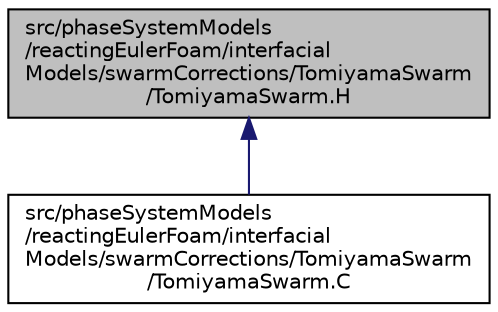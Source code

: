 digraph "src/phaseSystemModels/reactingEulerFoam/interfacialModels/swarmCorrections/TomiyamaSwarm/TomiyamaSwarm.H"
{
  bgcolor="transparent";
  edge [fontname="Helvetica",fontsize="10",labelfontname="Helvetica",labelfontsize="10"];
  node [fontname="Helvetica",fontsize="10",shape=record];
  Node1 [label="src/phaseSystemModels\l/reactingEulerFoam/interfacial\lModels/swarmCorrections/TomiyamaSwarm\l/TomiyamaSwarm.H",height=0.2,width=0.4,color="black", fillcolor="grey75", style="filled" fontcolor="black"];
  Node1 -> Node2 [dir="back",color="midnightblue",fontsize="10",style="solid",fontname="Helvetica"];
  Node2 [label="src/phaseSystemModels\l/reactingEulerFoam/interfacial\lModels/swarmCorrections/TomiyamaSwarm\l/TomiyamaSwarm.C",height=0.2,width=0.4,color="black",URL="$src_2phaseSystemModels_2reactingEulerFoam_2interfacialModels_2swarmCorrections_2TomiyamaSwarm_2TomiyamaSwarm_8C.html"];
}
